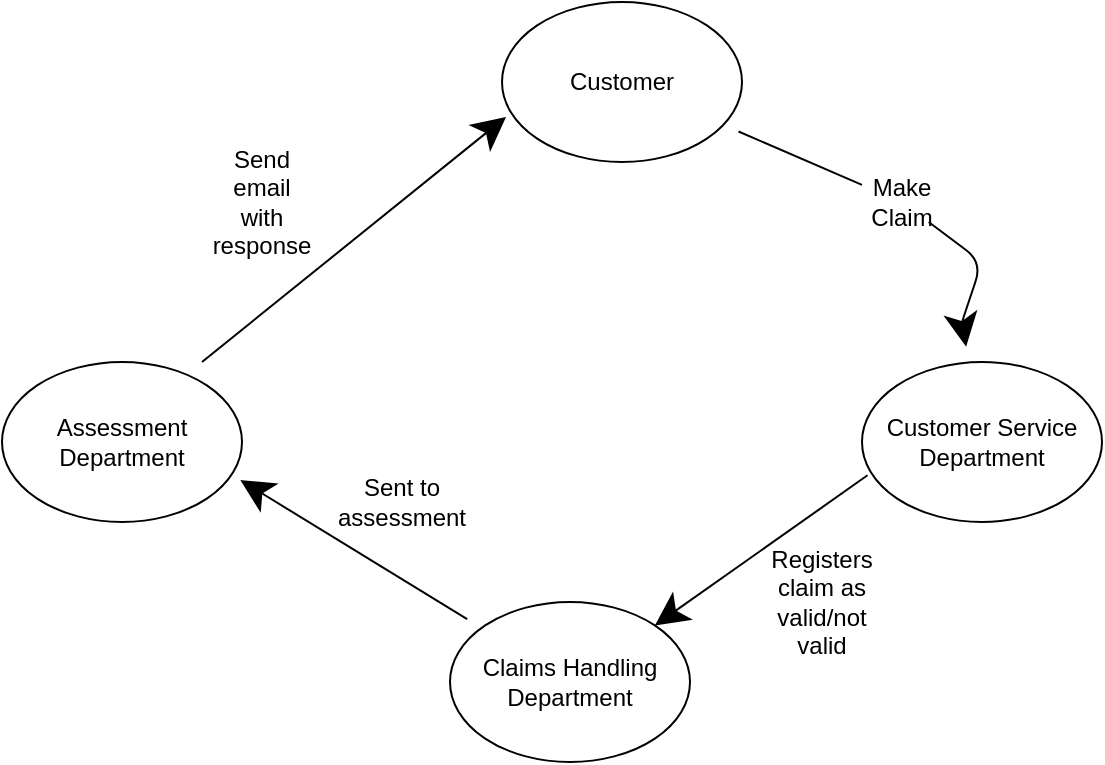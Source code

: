 <mxfile version="15.3.5" type="github">
  <diagram id="ZsgHNgsI0nIijelUojhG" name="Page-1">
    <mxGraphModel dx="1038" dy="547" grid="1" gridSize="10" guides="1" tooltips="1" connect="1" arrows="1" fold="1" page="1" pageScale="1" pageWidth="827" pageHeight="1169" math="0" shadow="0">
      <root>
        <mxCell id="0" />
        <mxCell id="1" parent="0" />
        <mxCell id="kYwLDNxN1myU1b4WK5GS-1" value="Customer" style="ellipse;whiteSpace=wrap;html=1;hachureGap=4;pointerEvents=0;" vertex="1" parent="1">
          <mxGeometry x="320" y="80" width="120" height="80" as="geometry" />
        </mxCell>
        <mxCell id="kYwLDNxN1myU1b4WK5GS-2" value="Customer Service Department" style="ellipse;whiteSpace=wrap;html=1;hachureGap=4;pointerEvents=0;" vertex="1" parent="1">
          <mxGeometry x="500" y="260" width="120" height="80" as="geometry" />
        </mxCell>
        <mxCell id="kYwLDNxN1myU1b4WK5GS-3" value="Claims Handling Department" style="ellipse;whiteSpace=wrap;html=1;hachureGap=4;pointerEvents=0;" vertex="1" parent="1">
          <mxGeometry x="294" y="380" width="120" height="80" as="geometry" />
        </mxCell>
        <mxCell id="kYwLDNxN1myU1b4WK5GS-4" value="Assessment Department" style="ellipse;whiteSpace=wrap;html=1;hachureGap=4;pointerEvents=0;" vertex="1" parent="1">
          <mxGeometry x="70" y="260" width="120" height="80" as="geometry" />
        </mxCell>
        <mxCell id="kYwLDNxN1myU1b4WK5GS-7" value="" style="endArrow=classic;html=1;startSize=14;endSize=14;targetPerimeterSpacing=8;startArrow=none;" edge="1" parent="1" source="kYwLDNxN1myU1b4WK5GS-9" target="kYwLDNxN1myU1b4WK5GS-2">
          <mxGeometry width="50" height="50" relative="1" as="geometry">
            <mxPoint x="390" y="290" as="sourcePoint" />
            <mxPoint x="440" y="240" as="targetPoint" />
            <Array as="points">
              <mxPoint x="560" y="210" />
              <mxPoint x="550" y="240" />
            </Array>
          </mxGeometry>
        </mxCell>
        <mxCell id="kYwLDNxN1myU1b4WK5GS-9" value="Make Claim" style="text;html=1;strokeColor=none;fillColor=none;align=center;verticalAlign=middle;whiteSpace=wrap;rounded=0;hachureGap=4;pointerEvents=0;" vertex="1" parent="1">
          <mxGeometry x="500" y="170" width="40" height="20" as="geometry" />
        </mxCell>
        <mxCell id="kYwLDNxN1myU1b4WK5GS-10" value="" style="endArrow=none;html=1;startSize=14;endSize=14;sourcePerimeterSpacing=8;" edge="1" parent="1" source="kYwLDNxN1myU1b4WK5GS-1" target="kYwLDNxN1myU1b4WK5GS-9">
          <mxGeometry width="50" height="50" relative="1" as="geometry">
            <mxPoint x="416.141" y="160.659" as="sourcePoint" />
            <mxPoint x="527.582" y="249.423" as="targetPoint" />
            <Array as="points" />
          </mxGeometry>
        </mxCell>
        <mxCell id="kYwLDNxN1myU1b4WK5GS-42" value="Registers claim as valid/not valid" style="text;html=1;strokeColor=none;fillColor=none;align=center;verticalAlign=middle;whiteSpace=wrap;rounded=0;hachureGap=4;pointerEvents=0;" vertex="1" parent="1">
          <mxGeometry x="460" y="370" width="40" height="20" as="geometry" />
        </mxCell>
        <mxCell id="kYwLDNxN1myU1b4WK5GS-43" value="" style="endArrow=classic;html=1;startSize=14;endSize=14;sourcePerimeterSpacing=8;targetPerimeterSpacing=8;exitX=0.023;exitY=0.708;exitDx=0;exitDy=0;exitPerimeter=0;entryX=1;entryY=0;entryDx=0;entryDy=0;" edge="1" parent="1" source="kYwLDNxN1myU1b4WK5GS-2" target="kYwLDNxN1myU1b4WK5GS-3">
          <mxGeometry width="50" height="50" relative="1" as="geometry">
            <mxPoint x="390" y="360" as="sourcePoint" />
            <mxPoint x="440" y="310" as="targetPoint" />
          </mxGeometry>
        </mxCell>
        <mxCell id="kYwLDNxN1myU1b4WK5GS-47" value="" style="endArrow=classic;html=1;startSize=14;endSize=14;sourcePerimeterSpacing=8;targetPerimeterSpacing=8;entryX=0.993;entryY=0.738;entryDx=0;entryDy=0;entryPerimeter=0;" edge="1" parent="1" source="kYwLDNxN1myU1b4WK5GS-3" target="kYwLDNxN1myU1b4WK5GS-4">
          <mxGeometry width="50" height="50" relative="1" as="geometry">
            <mxPoint x="390" y="360" as="sourcePoint" />
            <mxPoint x="410" y="310" as="targetPoint" />
          </mxGeometry>
        </mxCell>
        <mxCell id="kYwLDNxN1myU1b4WK5GS-48" value="Sent to assessment" style="text;html=1;strokeColor=none;fillColor=none;align=center;verticalAlign=middle;whiteSpace=wrap;rounded=0;hachureGap=4;pointerEvents=0;" vertex="1" parent="1">
          <mxGeometry x="250" y="320" width="40" height="20" as="geometry" />
        </mxCell>
        <mxCell id="kYwLDNxN1myU1b4WK5GS-49" value="" style="endArrow=classic;html=1;startSize=14;endSize=14;sourcePerimeterSpacing=8;targetPerimeterSpacing=8;entryX=0.017;entryY=0.718;entryDx=0;entryDy=0;entryPerimeter=0;" edge="1" parent="1" target="kYwLDNxN1myU1b4WK5GS-1">
          <mxGeometry width="50" height="50" relative="1" as="geometry">
            <mxPoint x="170" y="260" as="sourcePoint" />
            <mxPoint x="440" y="300" as="targetPoint" />
          </mxGeometry>
        </mxCell>
        <mxCell id="kYwLDNxN1myU1b4WK5GS-50" value="Send email with response" style="text;html=1;strokeColor=none;fillColor=none;align=center;verticalAlign=middle;whiteSpace=wrap;rounded=0;hachureGap=4;pointerEvents=0;" vertex="1" parent="1">
          <mxGeometry x="180" y="170" width="40" height="20" as="geometry" />
        </mxCell>
      </root>
    </mxGraphModel>
  </diagram>
</mxfile>
